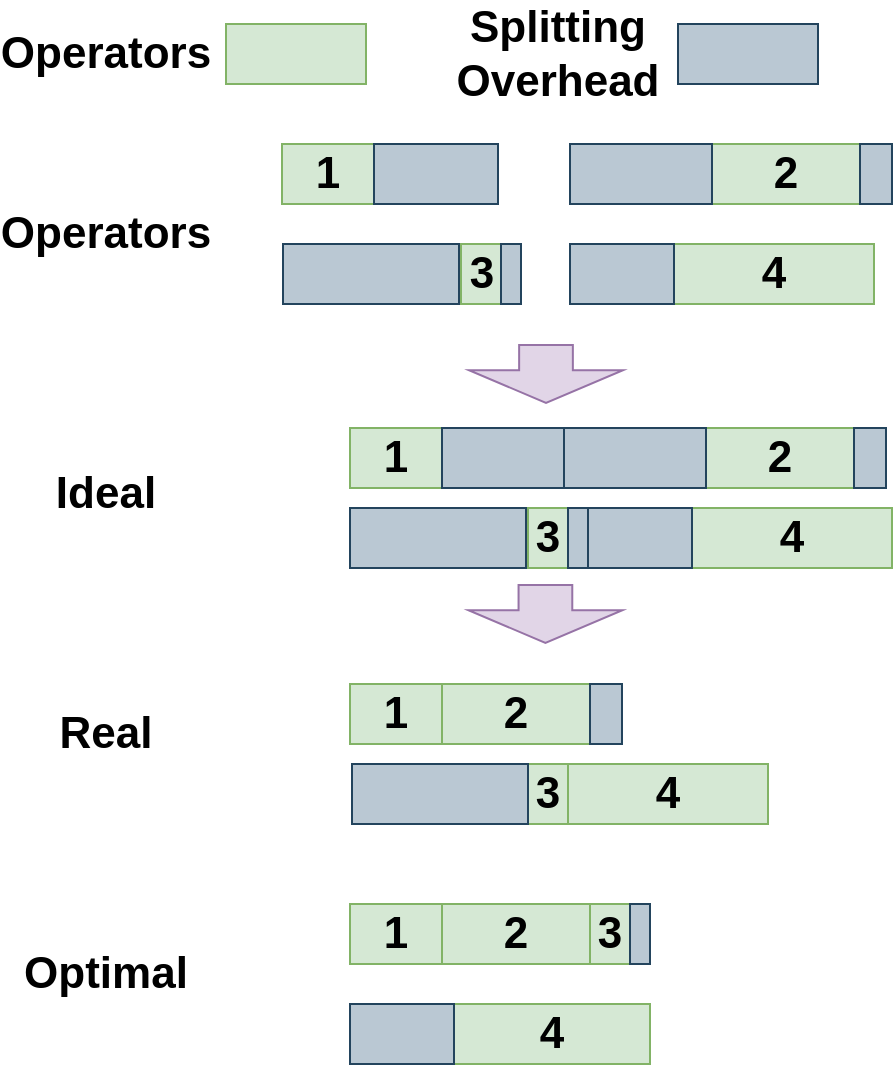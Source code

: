 <mxfile version="20.7.4" type="device"><diagram id="8uB59SphtWC_TamIKQsW" name="第 1 页"><mxGraphModel dx="978" dy="599" grid="1" gridSize="10" guides="1" tooltips="1" connect="1" arrows="1" fold="1" page="1" pageScale="1" pageWidth="827" pageHeight="1169" math="0" shadow="0"><root><mxCell id="0"/><mxCell id="1" parent="0"/><mxCell id="J4ORd8z-9Ui51m9Q0evx-11" value="" style="shape=flexArrow;endArrow=classic;html=1;rounded=0;endWidth=49.143;endSize=5.143;fillColor=#e1d5e7;strokeColor=#9673a6;fontSize=22;width=26.857;" edge="1" parent="1"><mxGeometry width="50" height="50" relative="1" as="geometry"><mxPoint x="380" y="510" as="sourcePoint"/><mxPoint x="380" y="540" as="targetPoint"/></mxGeometry></mxCell><mxCell id="J4ORd8z-9Ui51m9Q0evx-13" value="&lt;b style=&quot;font-size: 22px;&quot;&gt;Operators&lt;/b&gt;" style="text;strokeColor=none;align=center;fillColor=none;html=1;verticalAlign=middle;whiteSpace=wrap;rounded=0;strokeWidth=4;fontSize=22;" vertex="1" parent="1"><mxGeometry x="130" y="440" width="60" height="30" as="geometry"/></mxCell><mxCell id="J4ORd8z-9Ui51m9Q0evx-14" value="&lt;b style=&quot;font-size: 22px;&quot;&gt;Ideal&lt;/b&gt;" style="text;strokeColor=none;align=center;fillColor=none;html=1;verticalAlign=middle;whiteSpace=wrap;rounded=0;strokeWidth=4;fontSize=22;" vertex="1" parent="1"><mxGeometry x="130" y="570" width="60" height="30" as="geometry"/></mxCell><mxCell id="J4ORd8z-9Ui51m9Q0evx-15" value="" style="shape=flexArrow;endArrow=classic;html=1;rounded=0;endWidth=49.143;endSize=5.143;fillColor=#e1d5e7;strokeColor=#9673a6;fontSize=22;width=26.857;" edge="1" parent="1"><mxGeometry width="50" height="50" relative="1" as="geometry"><mxPoint x="379.71" y="630" as="sourcePoint"/><mxPoint x="379.71" y="660" as="targetPoint"/></mxGeometry></mxCell><mxCell id="J4ORd8z-9Ui51m9Q0evx-16" value="&lt;b style=&quot;font-size: 22px;&quot;&gt;Real&lt;/b&gt;" style="text;strokeColor=none;align=center;fillColor=none;html=1;verticalAlign=middle;whiteSpace=wrap;rounded=0;strokeWidth=4;fontSize=22;" vertex="1" parent="1"><mxGeometry x="130" y="690" width="60" height="30" as="geometry"/></mxCell><mxCell id="J4ORd8z-9Ui51m9Q0evx-17" value="&lt;b style=&quot;font-size: 22px;&quot;&gt;2&lt;/b&gt;" style="rounded=0;whiteSpace=wrap;html=1;fillColor=#d5e8d4;strokeColor=#82b366;fontSize=22;" vertex="1" parent="1"><mxGeometry x="328" y="680" width="74" height="30" as="geometry"/></mxCell><mxCell id="J4ORd8z-9Ui51m9Q0evx-18" value="1" style="rounded=0;whiteSpace=wrap;html=1;fillColor=#d5e8d4;strokeColor=#82b366;fontStyle=1;fontSize=22;" vertex="1" parent="1"><mxGeometry x="282" y="680" width="46" height="30" as="geometry"/></mxCell><mxCell id="J4ORd8z-9Ui51m9Q0evx-19" value="&lt;b style=&quot;font-size: 22px;&quot;&gt;3&lt;/b&gt;" style="rounded=0;whiteSpace=wrap;html=1;fillColor=#d5e8d4;strokeColor=#82b366;fontSize=22;" vertex="1" parent="1"><mxGeometry x="371" y="720" width="20" height="30" as="geometry"/></mxCell><mxCell id="J4ORd8z-9Ui51m9Q0evx-20" value="&lt;b style=&quot;font-size: 22px;&quot;&gt;4&lt;/b&gt;" style="rounded=0;whiteSpace=wrap;html=1;fillColor=#d5e8d4;strokeColor=#82b366;fontSize=22;" vertex="1" parent="1"><mxGeometry x="391" y="720" width="100" height="30" as="geometry"/></mxCell><mxCell id="J4ORd8z-9Ui51m9Q0evx-22" value="" style="rounded=0;whiteSpace=wrap;html=1;fillColor=#bac8d3;strokeColor=#23445d;fontStyle=1;fontSize=22;" vertex="1" parent="1"><mxGeometry x="402" y="680" width="16" height="30" as="geometry"/></mxCell><mxCell id="J4ORd8z-9Ui51m9Q0evx-25" value="" style="rounded=0;whiteSpace=wrap;html=1;fillColor=#d5e8d4;strokeColor=#82b366;fontSize=22;" vertex="1" parent="1"><mxGeometry x="220" y="350" width="70" height="30" as="geometry"/></mxCell><mxCell id="J4ORd8z-9Ui51m9Q0evx-27" value="&lt;b style=&quot;font-size: 22px;&quot;&gt;Operators&lt;/b&gt;" style="text;strokeColor=none;align=center;fillColor=none;html=1;verticalAlign=middle;whiteSpace=wrap;rounded=0;strokeWidth=4;fontSize=22;" vertex="1" parent="1"><mxGeometry x="130" y="350" width="60" height="30" as="geometry"/></mxCell><mxCell id="J4ORd8z-9Ui51m9Q0evx-28" value="" style="rounded=0;whiteSpace=wrap;html=1;fillColor=#bac8d3;strokeColor=#23445d;fontStyle=1;fontSize=22;" vertex="1" parent="1"><mxGeometry x="446" y="350" width="70" height="30" as="geometry"/></mxCell><mxCell id="J4ORd8z-9Ui51m9Q0evx-29" value="&lt;b&gt;Splitting Overhead&lt;/b&gt;" style="text;strokeColor=none;align=center;fillColor=none;html=1;verticalAlign=middle;whiteSpace=wrap;rounded=0;strokeWidth=4;fontSize=22;" vertex="1" parent="1"><mxGeometry x="356" y="350" width="60" height="30" as="geometry"/></mxCell><mxCell id="J4ORd8z-9Ui51m9Q0evx-32" value="&lt;b style=&quot;font-size: 22px;&quot;&gt;2&lt;/b&gt;" style="rounded=0;whiteSpace=wrap;html=1;fillColor=#d5e8d4;strokeColor=#82b366;fontSize=22;" vertex="1" parent="1"><mxGeometry x="328" y="790" width="74" height="30" as="geometry"/></mxCell><mxCell id="J4ORd8z-9Ui51m9Q0evx-33" value="1" style="rounded=0;whiteSpace=wrap;html=1;fillColor=#d5e8d4;strokeColor=#82b366;fontStyle=1;fontSize=22;" vertex="1" parent="1"><mxGeometry x="282" y="790" width="46" height="30" as="geometry"/></mxCell><mxCell id="J4ORd8z-9Ui51m9Q0evx-34" value="&lt;b style=&quot;font-size: 22px;&quot;&gt;3&lt;/b&gt;" style="rounded=0;whiteSpace=wrap;html=1;fillColor=#d5e8d4;strokeColor=#82b366;fontSize=22;" vertex="1" parent="1"><mxGeometry x="402" y="790" width="20" height="30" as="geometry"/></mxCell><mxCell id="J4ORd8z-9Ui51m9Q0evx-35" value="&lt;b style=&quot;font-size: 22px;&quot;&gt;4&lt;/b&gt;" style="rounded=0;whiteSpace=wrap;html=1;fillColor=#d5e8d4;strokeColor=#82b366;fontSize=22;" vertex="1" parent="1"><mxGeometry x="334" y="840" width="98" height="30" as="geometry"/></mxCell><mxCell id="J4ORd8z-9Ui51m9Q0evx-44" value="&lt;b style=&quot;font-size: 22px;&quot;&gt;Optimal&lt;/b&gt;" style="text;strokeColor=none;align=center;fillColor=none;html=1;verticalAlign=middle;whiteSpace=wrap;rounded=0;strokeWidth=4;fontSize=22;" vertex="1" parent="1"><mxGeometry x="130" y="810" width="60" height="30" as="geometry"/></mxCell><mxCell id="J4ORd8z-9Ui51m9Q0evx-51" value="1" style="rounded=0;whiteSpace=wrap;html=1;fillColor=#d5e8d4;strokeColor=#82b366;fontStyle=1;fontSize=22;" vertex="1" parent="1"><mxGeometry x="282" y="552" width="46" height="30" as="geometry"/></mxCell><mxCell id="J4ORd8z-9Ui51m9Q0evx-52" value="" style="rounded=0;whiteSpace=wrap;html=1;fillColor=#bac8d3;strokeColor=#23445d;fontStyle=1;fontSize=22;" vertex="1" parent="1"><mxGeometry x="328" y="552" width="62" height="30" as="geometry"/></mxCell><mxCell id="J4ORd8z-9Ui51m9Q0evx-53" value="&lt;b style=&quot;font-size: 22px;&quot;&gt;2&lt;/b&gt;" style="rounded=0;whiteSpace=wrap;html=1;fillColor=#d5e8d4;strokeColor=#82b366;fontSize=22;" vertex="1" parent="1"><mxGeometry x="460" y="552" width="74" height="30" as="geometry"/></mxCell><mxCell id="J4ORd8z-9Ui51m9Q0evx-54" value="" style="rounded=0;whiteSpace=wrap;html=1;fillColor=#bac8d3;strokeColor=#23445d;fontStyle=1;fontSize=22;" vertex="1" parent="1"><mxGeometry x="534" y="552" width="16" height="30" as="geometry"/></mxCell><mxCell id="J4ORd8z-9Ui51m9Q0evx-55" value="" style="rounded=0;whiteSpace=wrap;html=1;fillColor=#bac8d3;strokeColor=#23445d;fontStyle=1;fontSize=22;" vertex="1" parent="1"><mxGeometry x="389" y="552" width="71" height="30" as="geometry"/></mxCell><mxCell id="J4ORd8z-9Ui51m9Q0evx-56" value="&lt;b style=&quot;font-size: 22px;&quot;&gt;3&lt;/b&gt;" style="rounded=0;whiteSpace=wrap;html=1;fillColor=#d5e8d4;strokeColor=#82b366;fontSize=22;" vertex="1" parent="1"><mxGeometry x="371" y="592" width="20" height="30" as="geometry"/></mxCell><mxCell id="J4ORd8z-9Ui51m9Q0evx-57" value="" style="rounded=0;whiteSpace=wrap;html=1;fillColor=#bac8d3;strokeColor=#23445d;fontStyle=1;fontSize=22;" vertex="1" parent="1"><mxGeometry x="282" y="592" width="88" height="30" as="geometry"/></mxCell><mxCell id="J4ORd8z-9Ui51m9Q0evx-58" value="" style="rounded=0;whiteSpace=wrap;html=1;fillColor=#bac8d3;strokeColor=#23445d;fontStyle=1;fontSize=22;" vertex="1" parent="1"><mxGeometry x="391" y="592" width="10" height="30" as="geometry"/></mxCell><mxCell id="J4ORd8z-9Ui51m9Q0evx-59" value="&lt;b style=&quot;font-size: 22px;&quot;&gt;4&lt;/b&gt;" style="rounded=0;whiteSpace=wrap;html=1;fillColor=#d5e8d4;strokeColor=#82b366;fontSize=22;" vertex="1" parent="1"><mxGeometry x="453" y="592" width="100" height="30" as="geometry"/></mxCell><mxCell id="J4ORd8z-9Ui51m9Q0evx-63" value="" style="rounded=0;whiteSpace=wrap;html=1;fillColor=#bac8d3;strokeColor=#23445d;fontStyle=1;fontSize=22;" vertex="1" parent="1"><mxGeometry x="422" y="790" width="10" height="30" as="geometry"/></mxCell><mxCell id="J4ORd8z-9Ui51m9Q0evx-65" value="" style="rounded=0;whiteSpace=wrap;html=1;fillColor=#bac8d3;strokeColor=#23445d;fontStyle=1;fontSize=22;" vertex="1" parent="1"><mxGeometry x="282" y="840" width="52" height="30" as="geometry"/></mxCell><mxCell id="J4ORd8z-9Ui51m9Q0evx-66" value="" style="rounded=0;whiteSpace=wrap;html=1;fillColor=#bac8d3;strokeColor=#23445d;fontStyle=1;fontSize=22;" vertex="1" parent="1"><mxGeometry x="401" y="592" width="52" height="30" as="geometry"/></mxCell><mxCell id="J4ORd8z-9Ui51m9Q0evx-67" value="" style="rounded=0;whiteSpace=wrap;html=1;fillColor=#bac8d3;strokeColor=#23445d;fontStyle=1;fontSize=22;" vertex="1" parent="1"><mxGeometry x="283" y="720" width="88" height="30" as="geometry"/></mxCell><mxCell id="J4ORd8z-9Ui51m9Q0evx-68" value="1" style="rounded=0;whiteSpace=wrap;html=1;fillColor=#d5e8d4;strokeColor=#82b366;fontStyle=1;fontSize=22;" vertex="1" parent="1"><mxGeometry x="248" y="410" width="46" height="30" as="geometry"/></mxCell><mxCell id="J4ORd8z-9Ui51m9Q0evx-69" value="" style="rounded=0;whiteSpace=wrap;html=1;fillColor=#bac8d3;strokeColor=#23445d;fontStyle=1;fontSize=22;" vertex="1" parent="1"><mxGeometry x="294" y="410" width="62" height="30" as="geometry"/></mxCell><mxCell id="J4ORd8z-9Ui51m9Q0evx-70" value="&lt;b style=&quot;font-size: 22px;&quot;&gt;2&lt;/b&gt;" style="rounded=0;whiteSpace=wrap;html=1;fillColor=#d5e8d4;strokeColor=#82b366;fontSize=22;" vertex="1" parent="1"><mxGeometry x="463" y="410" width="74" height="30" as="geometry"/></mxCell><mxCell id="J4ORd8z-9Ui51m9Q0evx-71" value="" style="rounded=0;whiteSpace=wrap;html=1;fillColor=#bac8d3;strokeColor=#23445d;fontStyle=1;fontSize=22;" vertex="1" parent="1"><mxGeometry x="537" y="410" width="16" height="30" as="geometry"/></mxCell><mxCell id="J4ORd8z-9Ui51m9Q0evx-72" value="" style="rounded=0;whiteSpace=wrap;html=1;fillColor=#bac8d3;strokeColor=#23445d;fontStyle=1;fontSize=22;" vertex="1" parent="1"><mxGeometry x="392" y="410" width="71" height="30" as="geometry"/></mxCell><mxCell id="J4ORd8z-9Ui51m9Q0evx-73" value="&lt;b style=&quot;font-size: 22px;&quot;&gt;3&lt;/b&gt;" style="rounded=0;whiteSpace=wrap;html=1;fillColor=#d5e8d4;strokeColor=#82b366;fontSize=22;" vertex="1" parent="1"><mxGeometry x="337.5" y="460" width="20" height="30" as="geometry"/></mxCell><mxCell id="J4ORd8z-9Ui51m9Q0evx-74" value="" style="rounded=0;whiteSpace=wrap;html=1;fillColor=#bac8d3;strokeColor=#23445d;fontStyle=1;fontSize=22;" vertex="1" parent="1"><mxGeometry x="248.5" y="460" width="88" height="30" as="geometry"/></mxCell><mxCell id="J4ORd8z-9Ui51m9Q0evx-75" value="" style="rounded=0;whiteSpace=wrap;html=1;fillColor=#bac8d3;strokeColor=#23445d;fontStyle=1;fontSize=22;" vertex="1" parent="1"><mxGeometry x="357.5" y="460" width="10" height="30" as="geometry"/></mxCell><mxCell id="J4ORd8z-9Ui51m9Q0evx-76" value="&lt;b style=&quot;font-size: 22px;&quot;&gt;4&lt;/b&gt;" style="rounded=0;whiteSpace=wrap;html=1;fillColor=#d5e8d4;strokeColor=#82b366;fontSize=22;" vertex="1" parent="1"><mxGeometry x="444" y="460" width="100" height="30" as="geometry"/></mxCell><mxCell id="J4ORd8z-9Ui51m9Q0evx-77" value="" style="rounded=0;whiteSpace=wrap;html=1;fillColor=#bac8d3;strokeColor=#23445d;fontStyle=1;fontSize=22;" vertex="1" parent="1"><mxGeometry x="392" y="460" width="52" height="30" as="geometry"/></mxCell></root></mxGraphModel></diagram></mxfile>